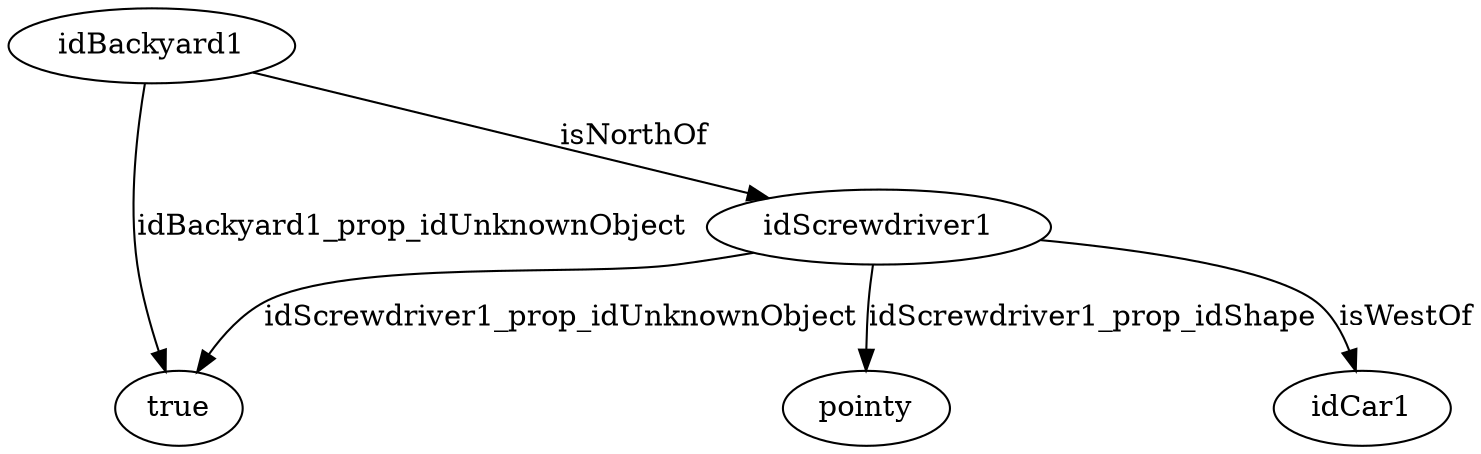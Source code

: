 strict digraph  {
idBackyard1 [node_type=entity_node, root=root];
true;
idScrewdriver1;
pointy;
idCar1;
idBackyard1 -> true  [edge_type=property, label=idBackyard1_prop_idUnknownObject];
idBackyard1 -> idScrewdriver1  [edge_type=relationship, label=isNorthOf];
idScrewdriver1 -> pointy  [edge_type=property, label=idScrewdriver1_prop_idShape];
idScrewdriver1 -> true  [edge_type=property, label=idScrewdriver1_prop_idUnknownObject];
idScrewdriver1 -> idCar1  [edge_type=relationship, label=isWestOf];
}

